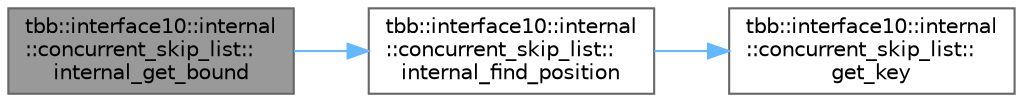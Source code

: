 digraph "tbb::interface10::internal::concurrent_skip_list::internal_get_bound"
{
 // LATEX_PDF_SIZE
  bgcolor="transparent";
  edge [fontname=Helvetica,fontsize=10,labelfontname=Helvetica,labelfontsize=10];
  node [fontname=Helvetica,fontsize=10,shape=box,height=0.2,width=0.4];
  rankdir="LR";
  Node1 [id="Node000001",label="tbb::interface10::internal\l::concurrent_skip_list::\linternal_get_bound",height=0.2,width=0.4,color="gray40", fillcolor="grey60", style="filled", fontcolor="black",tooltip=" "];
  Node1 -> Node2 [id="edge1_Node000001_Node000002",color="steelblue1",style="solid",tooltip=" "];
  Node2 [id="Node000002",label="tbb::interface10::internal\l::concurrent_skip_list::\linternal_find_position",height=0.2,width=0.4,color="grey40", fillcolor="white", style="filled",URL="$classtbb_1_1interface10_1_1internal_1_1concurrent__skip__list.html#a8c56a458d060ad3b4f97a9bb95ff2aac",tooltip=" "];
  Node2 -> Node3 [id="edge2_Node000002_Node000003",color="steelblue1",style="solid",tooltip=" "];
  Node3 [id="Node000003",label="tbb::interface10::internal\l::concurrent_skip_list::\lget_key",height=0.2,width=0.4,color="grey40", fillcolor="white", style="filled",URL="$classtbb_1_1interface10_1_1internal_1_1concurrent__skip__list.html#a5f567e5abdcc302c2d6246c63270d842",tooltip=" "];
}

